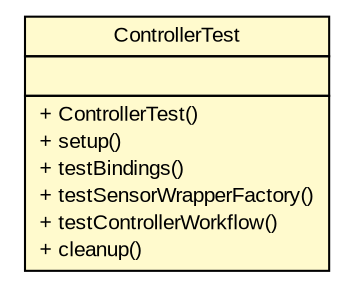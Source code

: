 #!/usr/local/bin/dot
#
# Class diagram 
# Generated by UMLGraph version R5_6 (http://www.umlgraph.org/)
#

digraph G {
	edge [fontname="arial",fontsize=10,labelfontname="arial",labelfontsize=10];
	node [fontname="arial",fontsize=10,shape=plaintext];
	nodesep=0.25;
	ranksep=0.5;
	// de.fhg.fit.biomos.sensorplatform.control.ControllerTest
	c58 [label=<<table title="de.fhg.fit.biomos.sensorplatform.control.ControllerTest" border="0" cellborder="1" cellspacing="0" cellpadding="2" port="p" bgcolor="lemonChiffon" href="./ControllerTest.html">
		<tr><td><table border="0" cellspacing="0" cellpadding="1">
<tr><td align="center" balign="center"> ControllerTest </td></tr>
		</table></td></tr>
		<tr><td><table border="0" cellspacing="0" cellpadding="1">
<tr><td align="left" balign="left">  </td></tr>
		</table></td></tr>
		<tr><td><table border="0" cellspacing="0" cellpadding="1">
<tr><td align="left" balign="left"> + ControllerTest() </td></tr>
<tr><td align="left" balign="left"> + setup() </td></tr>
<tr><td align="left" balign="left"> + testBindings() </td></tr>
<tr><td align="left" balign="left"> + testSensorWrapperFactory() </td></tr>
<tr><td align="left" balign="left"> + testControllerWorkflow() </td></tr>
<tr><td align="left" balign="left"> + cleanup() </td></tr>
		</table></td></tr>
		</table>>, URL="./ControllerTest.html", fontname="arial", fontcolor="black", fontsize=10.0];
}

